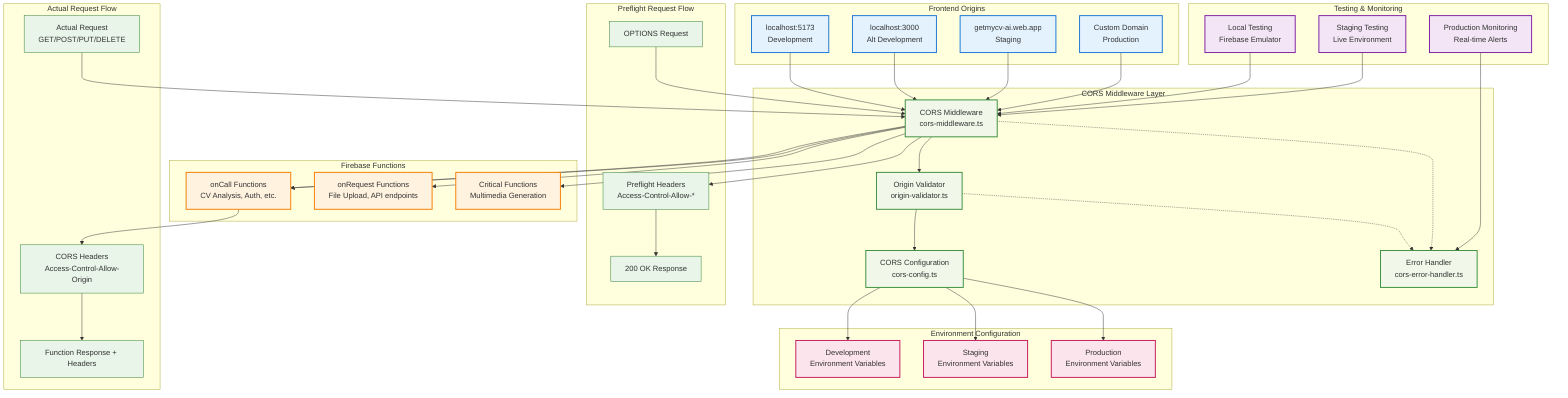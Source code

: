 graph TB
    subgraph "Frontend Origins"
        FE1[localhost:5173<br/>Development]
        FE2[localhost:3000<br/>Alt Development]
        FE3[getmycv-ai.web.app<br/>Staging]
        FE4[Custom Domain<br/>Production]
    end
    
    subgraph "CORS Middleware Layer"
        CorsConfig[CORS Configuration<br/>cors-config.ts]
        CorsMiddleware[CORS Middleware<br/>cors-middleware.ts]
        OriginValidator[Origin Validator<br/>origin-validator.ts]
        ErrorHandler[Error Handler<br/>cors-error-handler.ts]
    end
    
    subgraph "Firebase Functions"
        OnCallFuncs[onCall Functions<br/>CV Analysis, Auth, etc.]
        OnRequestFuncs[onRequest Functions<br/>File Upload, API endpoints]
        CriticalFuncs[Critical Functions<br/>Multimedia Generation]
    end
    
    subgraph "Environment Configuration"
        EnvDev[Development<br/>Environment Variables]
        EnvStaging[Staging<br/>Environment Variables]
        EnvProd[Production<br/>Environment Variables]
    end
    
    subgraph "Testing & Monitoring"
        LocalTest[Local Testing<br/>Firebase Emulator]
        StagingTest[Staging Testing<br/>Live Environment]
        ProdMonitor[Production Monitoring<br/>Real-time Alerts]
    end
    
    %% Frontend to CORS Layer
    FE1 --> CorsMiddleware
    FE2 --> CorsMiddleware
    FE3 --> CorsMiddleware
    FE4 --> CorsMiddleware
    
    %% CORS Layer Internal Flow
    CorsMiddleware --> OriginValidator
    OriginValidator --> CorsConfig
    CorsConfig --> EnvDev
    CorsConfig --> EnvStaging
    CorsConfig --> EnvProd
    
    %% CORS to Functions
    CorsMiddleware --> OnCallFuncs
    CorsMiddleware --> OnRequestFuncs
    CorsMiddleware --> CriticalFuncs
    
    %% Error Handling
    OriginValidator -.-> ErrorHandler
    CorsMiddleware -.-> ErrorHandler
    
    %% Testing Flow
    LocalTest --> CorsMiddleware
    StagingTest --> CorsMiddleware
    ProdMonitor --> ErrorHandler
    
    %% Preflight Handling
    subgraph "Preflight Request Flow"
        Options[OPTIONS Request]
        PreflightHeaders[Preflight Headers<br/>Access-Control-Allow-*]
        PreflightResponse[200 OK Response]
        
        Options --> CorsMiddleware
        CorsMiddleware --> PreflightHeaders
        PreflightHeaders --> PreflightResponse
    end
    
    %% Actual Request Flow  
    subgraph "Actual Request Flow"
        ActualReq[Actual Request<br/>GET/POST/PUT/DELETE]
        CorsHeaders[CORS Headers<br/>Access-Control-Allow-Origin]
        FunctionResponse[Function Response + Headers]
        
        ActualReq --> CorsMiddleware
        CorsMiddleware --> OnCallFuncs
        OnCallFuncs --> CorsHeaders
        CorsHeaders --> FunctionResponse
    end
    
    %% Styling
    classDef frontendBox fill:#e3f2fd,stroke:#1976d2,stroke-width:2px
    classDef corsBox fill:#f1f8e9,stroke:#388e3c,stroke-width:2px
    classDef functionBox fill:#fff3e0,stroke:#f57c00,stroke-width:2px
    classDef configBox fill:#fce4ec,stroke:#c2185b,stroke-width:2px
    classDef testBox fill:#f3e5f5,stroke:#7b1fa2,stroke-width:2px
    classDef flowBox fill:#e8f5e8,stroke:#2e7d32,stroke-width:1px
    
    class FE1,FE2,FE3,FE4 frontendBox
    class CorsConfig,CorsMiddleware,OriginValidator,ErrorHandler corsBox
    class OnCallFuncs,OnRequestFuncs,CriticalFuncs functionBox
    class EnvDev,EnvStaging,EnvProd configBox
    class LocalTest,StagingTest,ProdMonitor testBox
    class Options,PreflightHeaders,PreflightResponse,ActualReq,CorsHeaders,FunctionResponse flowBox